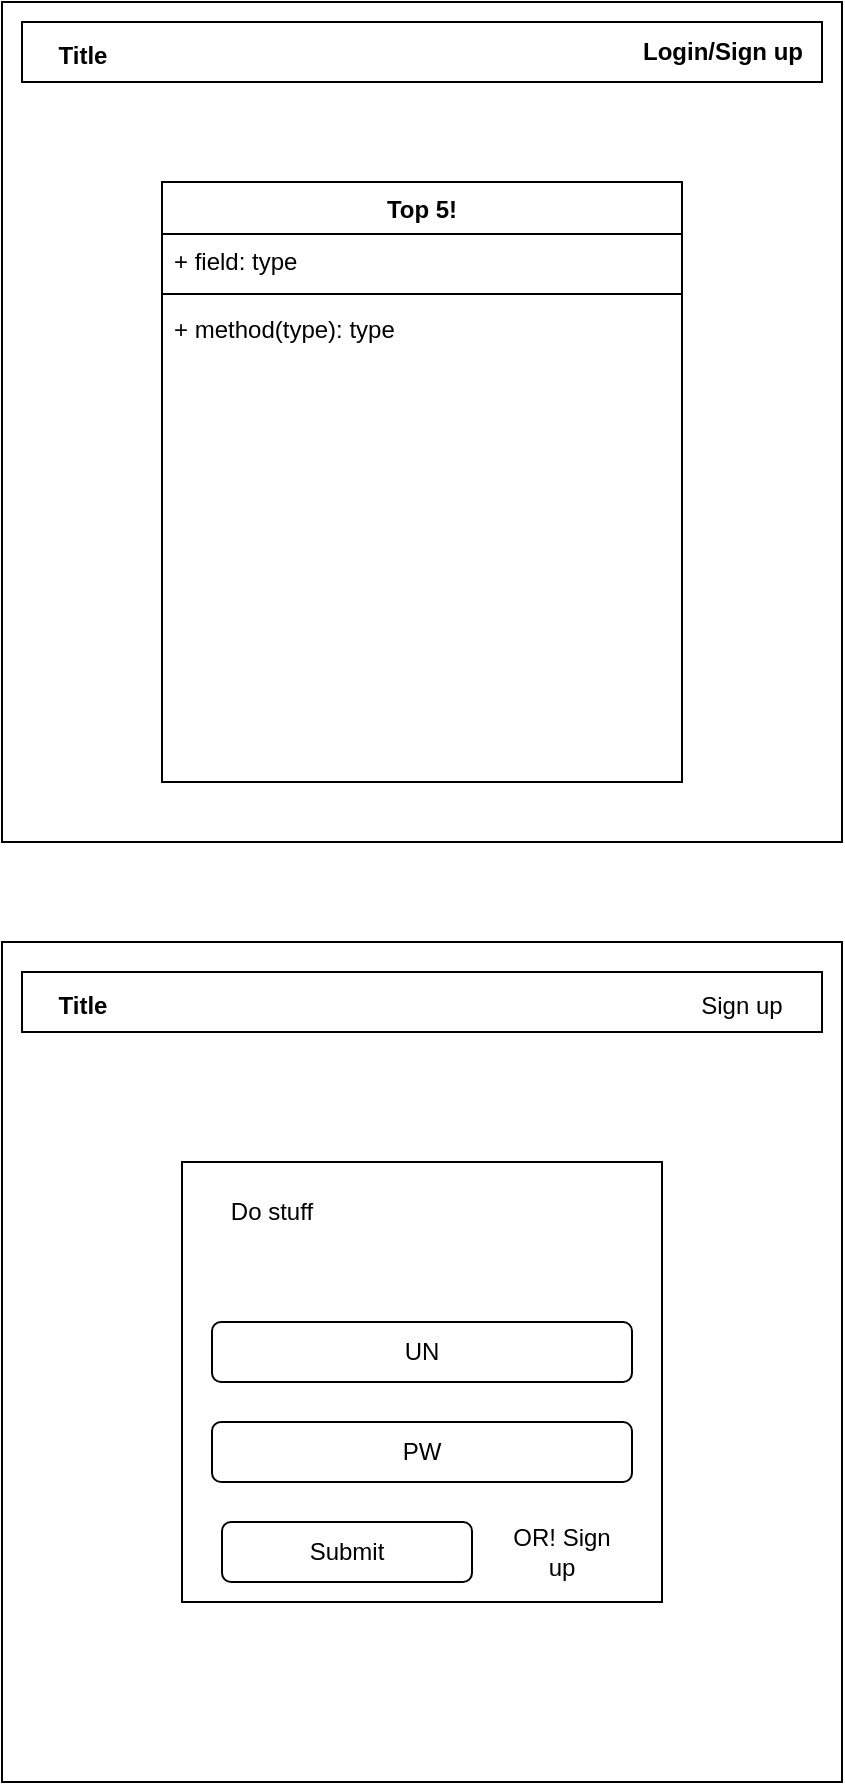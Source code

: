<mxfile version="21.8.2" type="github">
  <diagram name="Page-1" id="HrIznyOnaAzN8qtz7LkG">
    <mxGraphModel dx="1242" dy="821" grid="1" gridSize="10" guides="1" tooltips="1" connect="1" arrows="1" fold="1" page="1" pageScale="1" pageWidth="850" pageHeight="1100" math="0" shadow="0">
      <root>
        <mxCell id="0" />
        <mxCell id="1" parent="0" />
        <mxCell id="n8j0qrVhJTvzh7-n3R0a-1" value="" style="whiteSpace=wrap;html=1;aspect=fixed;" vertex="1" parent="1">
          <mxGeometry x="40" y="50" width="420" height="420" as="geometry" />
        </mxCell>
        <mxCell id="n8j0qrVhJTvzh7-n3R0a-2" value="" style="rounded=0;whiteSpace=wrap;html=1;" vertex="1" parent="1">
          <mxGeometry x="50" y="60" width="400" height="30" as="geometry" />
        </mxCell>
        <mxCell id="n8j0qrVhJTvzh7-n3R0a-3" value="Top 5!" style="swimlane;fontStyle=1;align=center;verticalAlign=top;childLayout=stackLayout;horizontal=1;startSize=26;horizontalStack=0;resizeParent=1;resizeParentMax=0;resizeLast=0;collapsible=1;marginBottom=0;whiteSpace=wrap;html=1;" vertex="1" parent="1">
          <mxGeometry x="120" y="140" width="260" height="300" as="geometry" />
        </mxCell>
        <mxCell id="n8j0qrVhJTvzh7-n3R0a-4" value="+ field: type" style="text;strokeColor=none;fillColor=none;align=left;verticalAlign=top;spacingLeft=4;spacingRight=4;overflow=hidden;rotatable=0;points=[[0,0.5],[1,0.5]];portConstraint=eastwest;whiteSpace=wrap;html=1;" vertex="1" parent="n8j0qrVhJTvzh7-n3R0a-3">
          <mxGeometry y="26" width="260" height="26" as="geometry" />
        </mxCell>
        <mxCell id="n8j0qrVhJTvzh7-n3R0a-5" value="" style="line;strokeWidth=1;fillColor=none;align=left;verticalAlign=middle;spacingTop=-1;spacingLeft=3;spacingRight=3;rotatable=0;labelPosition=right;points=[];portConstraint=eastwest;strokeColor=inherit;" vertex="1" parent="n8j0qrVhJTvzh7-n3R0a-3">
          <mxGeometry y="52" width="260" height="8" as="geometry" />
        </mxCell>
        <mxCell id="n8j0qrVhJTvzh7-n3R0a-6" value="+ method(type): type" style="text;strokeColor=none;fillColor=none;align=left;verticalAlign=top;spacingLeft=4;spacingRight=4;overflow=hidden;rotatable=0;points=[[0,0.5],[1,0.5]];portConstraint=eastwest;whiteSpace=wrap;html=1;" vertex="1" parent="n8j0qrVhJTvzh7-n3R0a-3">
          <mxGeometry y="60" width="260" height="240" as="geometry" />
        </mxCell>
        <mxCell id="n8j0qrVhJTvzh7-n3R0a-7" value="Title" style="text;align=center;fontStyle=1;verticalAlign=middle;spacingLeft=3;spacingRight=3;strokeColor=none;rotatable=0;points=[[0,0.5],[1,0.5]];portConstraint=eastwest;html=1;" vertex="1" parent="1">
          <mxGeometry x="40" y="64" width="80" height="26" as="geometry" />
        </mxCell>
        <mxCell id="n8j0qrVhJTvzh7-n3R0a-10" value="Login/Sign up" style="text;align=center;fontStyle=1;verticalAlign=middle;spacingLeft=3;spacingRight=3;strokeColor=none;rotatable=0;points=[[0,0.5],[1,0.5]];portConstraint=eastwest;html=1;" vertex="1" parent="1">
          <mxGeometry x="360" y="62" width="80" height="26" as="geometry" />
        </mxCell>
        <mxCell id="n8j0qrVhJTvzh7-n3R0a-11" value="" style="whiteSpace=wrap;html=1;aspect=fixed;" vertex="1" parent="1">
          <mxGeometry x="40" y="520" width="420" height="420" as="geometry" />
        </mxCell>
        <mxCell id="n8j0qrVhJTvzh7-n3R0a-12" value="" style="rounded=0;whiteSpace=wrap;html=1;" vertex="1" parent="1">
          <mxGeometry x="50" y="535" width="400" height="30" as="geometry" />
        </mxCell>
        <mxCell id="n8j0qrVhJTvzh7-n3R0a-13" value="Title" style="text;align=center;fontStyle=1;verticalAlign=middle;spacingLeft=3;spacingRight=3;strokeColor=none;rotatable=0;points=[[0,0.5],[1,0.5]];portConstraint=eastwest;html=1;" vertex="1" parent="1">
          <mxGeometry x="40" y="539" width="80" height="26" as="geometry" />
        </mxCell>
        <mxCell id="n8j0qrVhJTvzh7-n3R0a-14" value="" style="rounded=0;whiteSpace=wrap;html=1;" vertex="1" parent="1">
          <mxGeometry x="130" y="630" width="240" height="220" as="geometry" />
        </mxCell>
        <mxCell id="n8j0qrVhJTvzh7-n3R0a-15" value="UN" style="rounded=1;whiteSpace=wrap;html=1;" vertex="1" parent="1">
          <mxGeometry x="145" y="710" width="210" height="30" as="geometry" />
        </mxCell>
        <mxCell id="n8j0qrVhJTvzh7-n3R0a-16" value="PW" style="rounded=1;whiteSpace=wrap;html=1;" vertex="1" parent="1">
          <mxGeometry x="145" y="760" width="210" height="30" as="geometry" />
        </mxCell>
        <mxCell id="n8j0qrVhJTvzh7-n3R0a-17" value="Submit" style="rounded=1;whiteSpace=wrap;html=1;" vertex="1" parent="1">
          <mxGeometry x="150" y="810" width="125" height="30" as="geometry" />
        </mxCell>
        <mxCell id="n8j0qrVhJTvzh7-n3R0a-18" value="Sign up" style="text;html=1;strokeColor=none;fillColor=none;align=center;verticalAlign=middle;whiteSpace=wrap;rounded=0;" vertex="1" parent="1">
          <mxGeometry x="380" y="537" width="60" height="30" as="geometry" />
        </mxCell>
        <mxCell id="n8j0qrVhJTvzh7-n3R0a-19" value="Do stuff" style="text;html=1;strokeColor=none;fillColor=none;align=center;verticalAlign=middle;whiteSpace=wrap;rounded=0;" vertex="1" parent="1">
          <mxGeometry x="145" y="640" width="60" height="30" as="geometry" />
        </mxCell>
        <mxCell id="n8j0qrVhJTvzh7-n3R0a-20" value="OR! Sign up" style="text;html=1;strokeColor=none;fillColor=none;align=center;verticalAlign=middle;whiteSpace=wrap;rounded=0;" vertex="1" parent="1">
          <mxGeometry x="290" y="810" width="60" height="30" as="geometry" />
        </mxCell>
      </root>
    </mxGraphModel>
  </diagram>
</mxfile>
